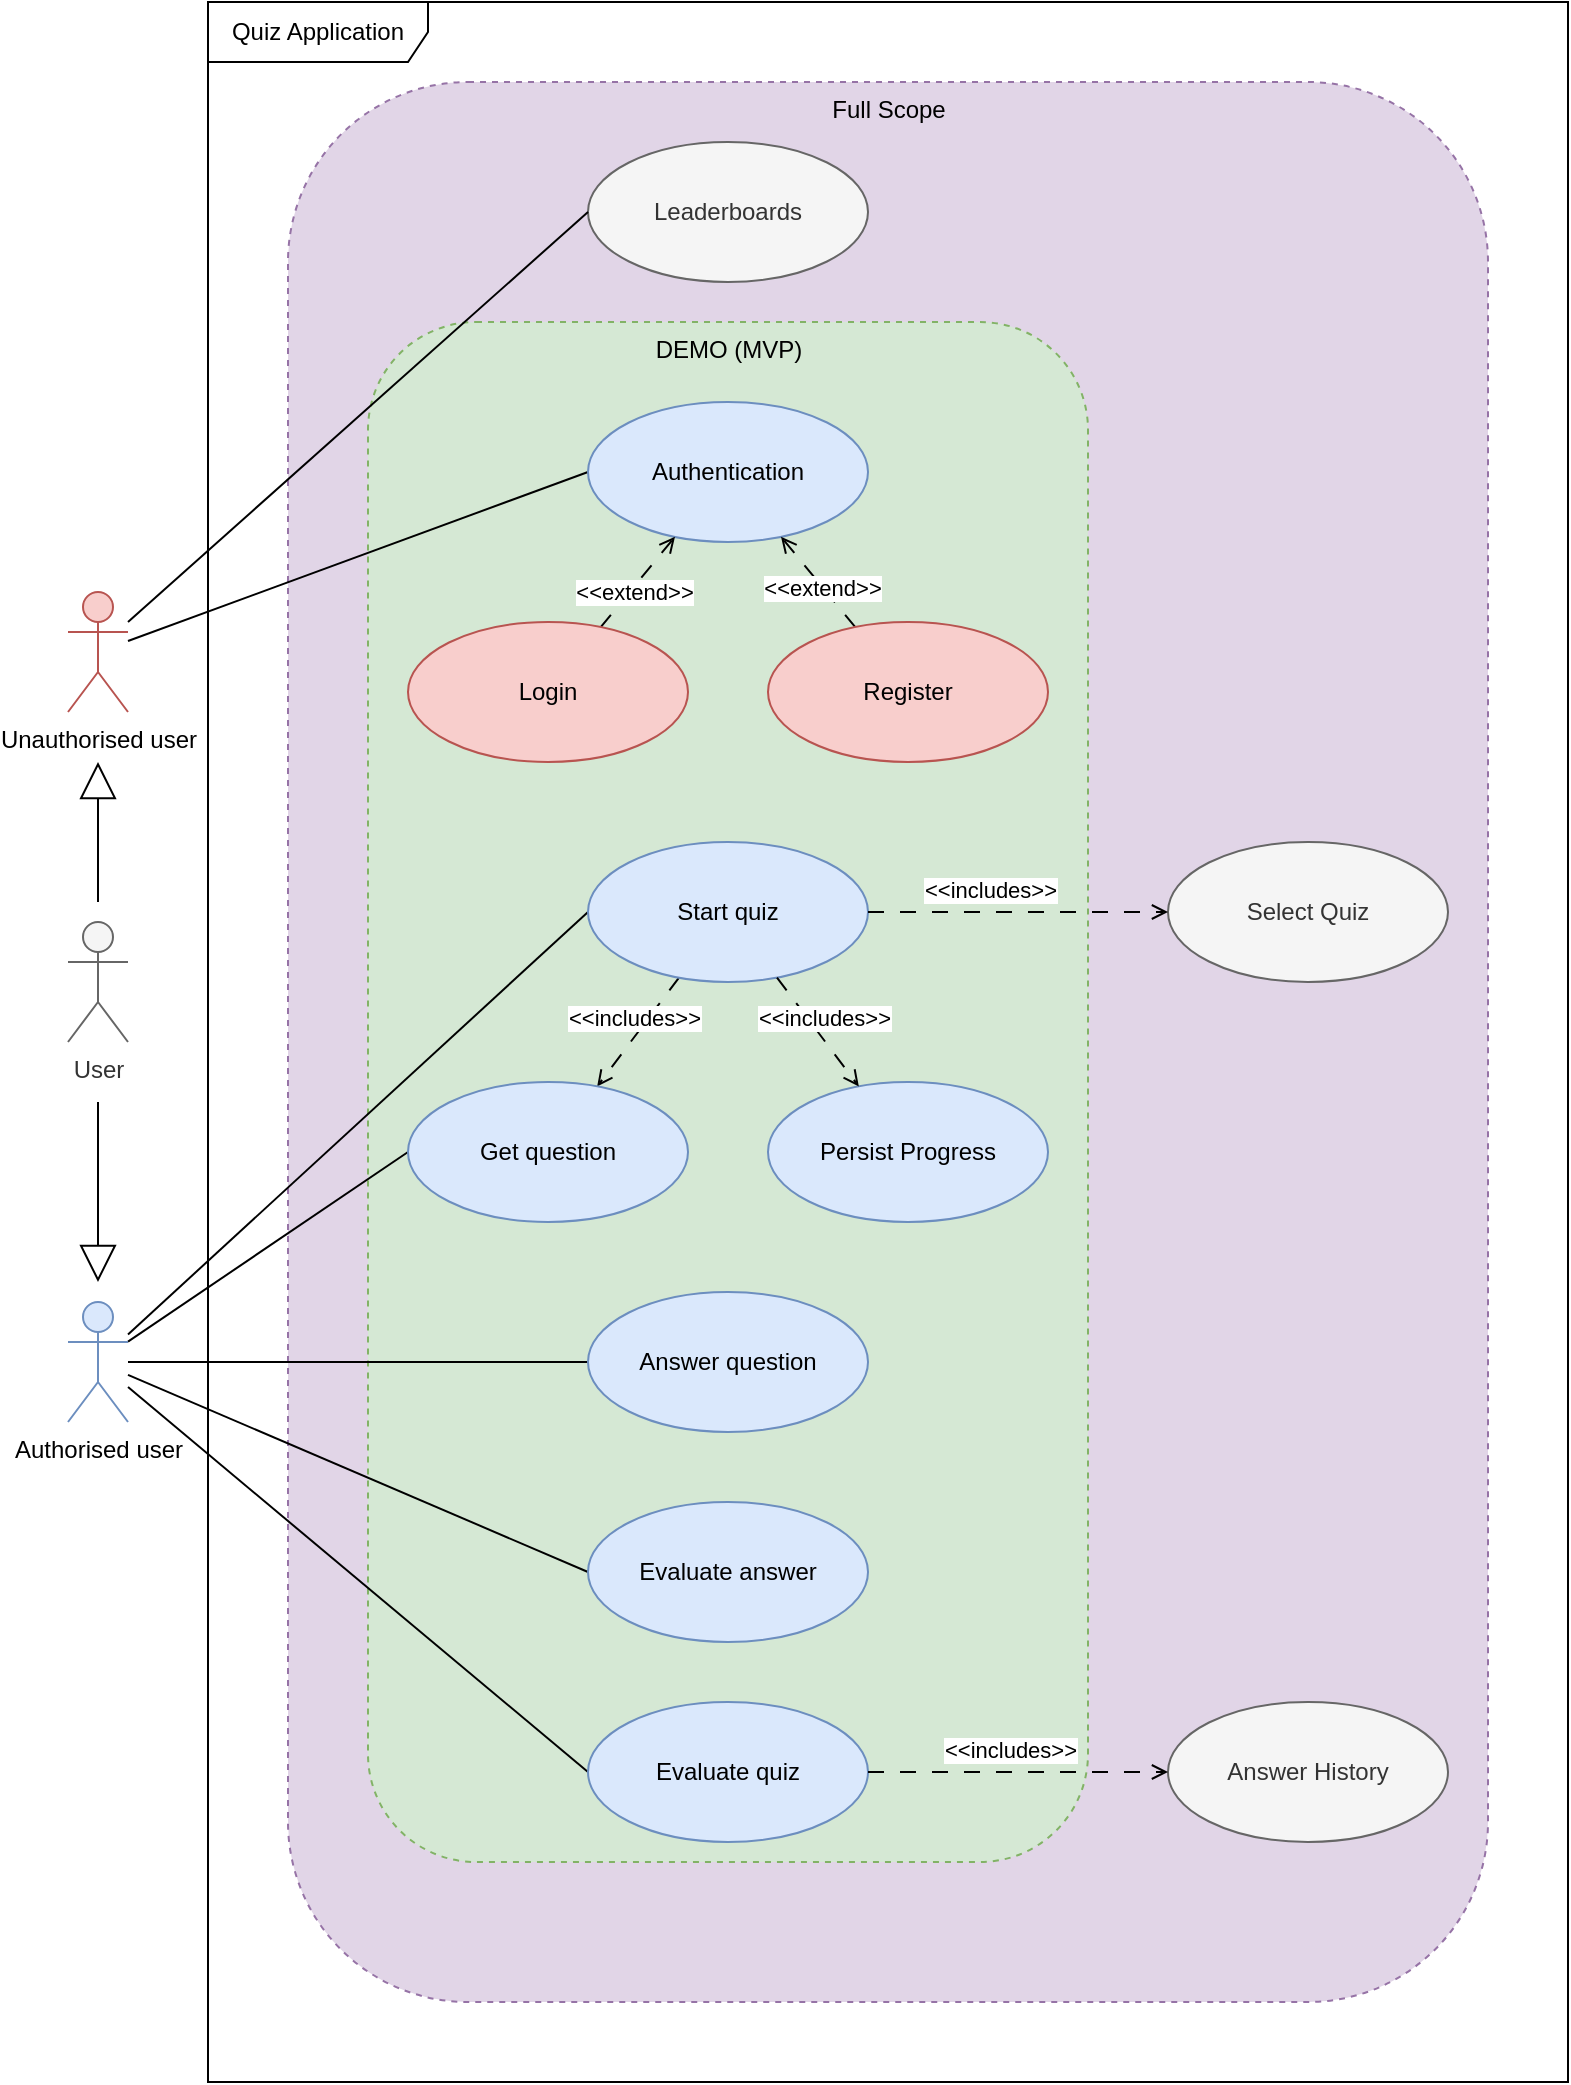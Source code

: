 <mxfile>
    <diagram name="Page-1" id="5f0bae14-7c28-e335-631c-24af17079c00">
        <mxGraphModel dx="1601" dy="1162" grid="1" gridSize="10" guides="1" tooltips="1" connect="1" arrows="1" fold="1" page="1" pageScale="1" pageWidth="1100" pageHeight="850" background="none" math="0" shadow="0">
            <root>
                <mxCell id="0"/>
                <mxCell id="1" parent="0"/>
                <mxCell id="-2r-90PtI8P-8tN_v8Jw-3" value="Quiz Application" style="shape=umlFrame;whiteSpace=wrap;html=1;pointerEvents=0;width=110;height=30;" parent="1" vertex="1">
                    <mxGeometry x="240" width="680" height="1040" as="geometry"/>
                </mxCell>
                <mxCell id="5" value="Full Scope" style="html=1;fillColor=#e1d5e7;verticalAlign=top;strokeColor=#9673a6;dashed=1;rounded=1;perimeterSpacing=0;perimeter=rectanglePerimeter;" vertex="1" parent="1">
                    <mxGeometry x="280" y="40" width="600" height="960" as="geometry"/>
                </mxCell>
                <mxCell id="2" value="DEMO (MVP)" style="html=1;fillColor=#d5e8d4;verticalAlign=top;strokeColor=#82b366;dashed=1;rounded=1;perimeterSpacing=0;perimeter=rectanglePerimeter;" vertex="1" parent="1">
                    <mxGeometry x="320" y="160" width="360" height="770" as="geometry"/>
                </mxCell>
                <mxCell id="-2r-90PtI8P-8tN_v8Jw-11" style="rounded=0;orthogonalLoop=1;jettySize=auto;html=1;endArrow=none;endFill=0;entryX=0;entryY=0.5;entryDx=0;entryDy=0;" parent="1" source="-2r-90PtI8P-8tN_v8Jw-1" target="-2r-90PtI8P-8tN_v8Jw-4" edge="1">
                    <mxGeometry relative="1" as="geometry"/>
                </mxCell>
                <mxCell id="-2r-90PtI8P-8tN_v8Jw-1" value="Unauthorised user" style="shape=umlActor;verticalLabelPosition=bottom;verticalAlign=top;html=1;fillColor=#f8cecc;strokeColor=#b85450;" parent="1" vertex="1">
                    <mxGeometry x="170" y="295" width="30" height="60" as="geometry"/>
                </mxCell>
                <mxCell id="-2r-90PtI8P-8tN_v8Jw-14" style="rounded=0;orthogonalLoop=1;jettySize=auto;html=1;endArrow=none;endFill=0;entryX=0;entryY=0.5;entryDx=0;entryDy=0;" parent="1" source="-2r-90PtI8P-8tN_v8Jw-2" target="-2r-90PtI8P-8tN_v8Jw-12" edge="1">
                    <mxGeometry relative="1" as="geometry"/>
                </mxCell>
                <mxCell id="-2r-90PtI8P-8tN_v8Jw-20" style="rounded=0;orthogonalLoop=1;jettySize=auto;html=1;endArrow=none;endFill=0;entryX=0;entryY=0.5;entryDx=0;entryDy=0;" parent="1" source="-2r-90PtI8P-8tN_v8Jw-2" target="-2r-90PtI8P-8tN_v8Jw-15" edge="1">
                    <mxGeometry relative="1" as="geometry"/>
                </mxCell>
                <mxCell id="-2r-90PtI8P-8tN_v8Jw-23" style="rounded=0;orthogonalLoop=1;jettySize=auto;html=1;endArrow=none;endFill=0;entryX=0;entryY=0.5;entryDx=0;entryDy=0;" parent="1" source="-2r-90PtI8P-8tN_v8Jw-2" target="-2r-90PtI8P-8tN_v8Jw-19" edge="1">
                    <mxGeometry relative="1" as="geometry"/>
                </mxCell>
                <mxCell id="-2r-90PtI8P-8tN_v8Jw-24" style="rounded=0;orthogonalLoop=1;jettySize=auto;html=1;endArrow=none;endFill=0;" parent="1" source="-2r-90PtI8P-8tN_v8Jw-2" target="-2r-90PtI8P-8tN_v8Jw-18" edge="1">
                    <mxGeometry relative="1" as="geometry"/>
                </mxCell>
                <mxCell id="-2r-90PtI8P-8tN_v8Jw-27" style="rounded=0;orthogonalLoop=1;jettySize=auto;html=1;endArrow=none;endFill=0;entryX=0;entryY=0.5;entryDx=0;entryDy=0;" parent="1" source="-2r-90PtI8P-8tN_v8Jw-2" target="-2r-90PtI8P-8tN_v8Jw-26" edge="1">
                    <mxGeometry relative="1" as="geometry"/>
                </mxCell>
                <mxCell id="-2r-90PtI8P-8tN_v8Jw-2" value="Authorised user" style="shape=umlActor;verticalLabelPosition=bottom;verticalAlign=top;html=1;fillColor=#dae8fc;strokeColor=#6c8ebf;" parent="1" vertex="1">
                    <mxGeometry x="170" y="650" width="30" height="60" as="geometry"/>
                </mxCell>
                <mxCell id="-2r-90PtI8P-8tN_v8Jw-4" value="Authentication" style="ellipse;whiteSpace=wrap;html=1;fillColor=#dae8fc;strokeColor=#6c8ebf;" parent="1" vertex="1">
                    <mxGeometry x="430" y="200" width="140" height="70" as="geometry"/>
                </mxCell>
                <mxCell id="-2r-90PtI8P-8tN_v8Jw-6" style="rounded=0;orthogonalLoop=1;jettySize=auto;html=1;dashed=1;endArrow=open;endFill=0;dashPattern=8 8;" parent="1" source="-2r-90PtI8P-8tN_v8Jw-5" target="-2r-90PtI8P-8tN_v8Jw-4" edge="1">
                    <mxGeometry relative="1" as="geometry"/>
                </mxCell>
                <mxCell id="-2r-90PtI8P-8tN_v8Jw-7" value="&amp;lt;&amp;lt;extend&amp;gt;&amp;gt;" style="edgeLabel;html=1;align=center;verticalAlign=middle;resizable=0;points=[];" parent="-2r-90PtI8P-8tN_v8Jw-6" vertex="1" connectable="0">
                    <mxGeometry x="-0.109" y="1" relative="1" as="geometry">
                        <mxPoint as="offset"/>
                    </mxGeometry>
                </mxCell>
                <mxCell id="-2r-90PtI8P-8tN_v8Jw-5" value="Register" style="ellipse;whiteSpace=wrap;html=1;fillColor=#f8cecc;strokeColor=#b85450;" parent="1" vertex="1">
                    <mxGeometry x="520" y="310" width="140" height="70" as="geometry"/>
                </mxCell>
                <mxCell id="-2r-90PtI8P-8tN_v8Jw-9" style="rounded=0;orthogonalLoop=1;jettySize=auto;html=1;dashed=1;dashPattern=8 8;endArrow=open;endFill=0;" parent="1" source="-2r-90PtI8P-8tN_v8Jw-8" target="-2r-90PtI8P-8tN_v8Jw-4" edge="1">
                    <mxGeometry relative="1" as="geometry"/>
                </mxCell>
                <mxCell id="-2r-90PtI8P-8tN_v8Jw-10" value="&amp;lt;&amp;lt;extend&amp;gt;&amp;gt;" style="edgeLabel;html=1;align=center;verticalAlign=middle;resizable=0;points=[];" parent="-2r-90PtI8P-8tN_v8Jw-9" vertex="1" connectable="0">
                    <mxGeometry x="-0.161" y="-1" relative="1" as="geometry">
                        <mxPoint as="offset"/>
                    </mxGeometry>
                </mxCell>
                <mxCell id="-2r-90PtI8P-8tN_v8Jw-8" value="Login" style="ellipse;whiteSpace=wrap;html=1;fillColor=#f8cecc;strokeColor=#b85450;" parent="1" vertex="1">
                    <mxGeometry x="340" y="310" width="140" height="70" as="geometry"/>
                </mxCell>
                <mxCell id="-2r-90PtI8P-8tN_v8Jw-16" value="" style="rounded=0;orthogonalLoop=1;jettySize=auto;html=1;endArrow=open;endFill=0;startArrow=none;startFill=0;dashed=1;dashPattern=8 8;" parent="1" source="-2r-90PtI8P-8tN_v8Jw-12" target="-2r-90PtI8P-8tN_v8Jw-15" edge="1">
                    <mxGeometry relative="1" as="geometry"/>
                </mxCell>
                <mxCell id="-2r-90PtI8P-8tN_v8Jw-17" value="&amp;lt;&amp;lt;includes&amp;gt;&amp;gt;" style="edgeLabel;html=1;align=center;verticalAlign=middle;resizable=0;points=[];" parent="-2r-90PtI8P-8tN_v8Jw-16" vertex="1" connectable="0">
                    <mxGeometry x="0.125" relative="1" as="geometry">
                        <mxPoint y="-11" as="offset"/>
                    </mxGeometry>
                </mxCell>
                <mxCell id="-2r-90PtI8P-8tN_v8Jw-12" value="Start quiz" style="ellipse;whiteSpace=wrap;html=1;fillColor=#dae8fc;strokeColor=#6c8ebf;" parent="1" vertex="1">
                    <mxGeometry x="430" y="420" width="140" height="70" as="geometry"/>
                </mxCell>
                <mxCell id="-2r-90PtI8P-8tN_v8Jw-13" value="User" style="shape=umlActor;verticalLabelPosition=bottom;verticalAlign=top;html=1;fillColor=#f5f5f5;fontColor=#333333;strokeColor=#666666;" parent="1" vertex="1">
                    <mxGeometry x="170" y="460" width="30" height="60" as="geometry"/>
                </mxCell>
                <mxCell id="-2r-90PtI8P-8tN_v8Jw-15" value="Get question" style="ellipse;whiteSpace=wrap;html=1;fillColor=#dae8fc;strokeColor=#6c8ebf;" parent="1" vertex="1">
                    <mxGeometry x="340" y="540" width="140" height="70" as="geometry"/>
                </mxCell>
                <mxCell id="-2r-90PtI8P-8tN_v8Jw-18" value="Answer question" style="ellipse;whiteSpace=wrap;html=1;fillColor=#dae8fc;strokeColor=#6c8ebf;" parent="1" vertex="1">
                    <mxGeometry x="430" y="645" width="140" height="70" as="geometry"/>
                </mxCell>
                <mxCell id="-2r-90PtI8P-8tN_v8Jw-19" value="Evaluate answer" style="ellipse;whiteSpace=wrap;html=1;fillColor=#dae8fc;strokeColor=#6c8ebf;" parent="1" vertex="1">
                    <mxGeometry x="430" y="750" width="140" height="70" as="geometry"/>
                </mxCell>
                <mxCell id="-2r-90PtI8P-8tN_v8Jw-26" value="Evaluate quiz" style="ellipse;whiteSpace=wrap;html=1;fillColor=#dae8fc;strokeColor=#6c8ebf;" parent="1" vertex="1">
                    <mxGeometry x="430" y="850" width="140" height="70" as="geometry"/>
                </mxCell>
                <mxCell id="-2r-90PtI8P-8tN_v8Jw-30" value="" style="endArrow=block;endSize=16;endFill=0;html=1;rounded=0;" parent="1" edge="1">
                    <mxGeometry width="160" relative="1" as="geometry">
                        <mxPoint x="185" y="550" as="sourcePoint"/>
                        <mxPoint x="185" y="640" as="targetPoint"/>
                    </mxGeometry>
                </mxCell>
                <mxCell id="-2r-90PtI8P-8tN_v8Jw-31" value="" style="endArrow=block;endSize=16;endFill=0;html=1;rounded=0;" parent="1" edge="1">
                    <mxGeometry width="160" relative="1" as="geometry">
                        <mxPoint x="185" y="450" as="sourcePoint"/>
                        <mxPoint x="185" y="380" as="targetPoint"/>
                        <mxPoint as="offset"/>
                    </mxGeometry>
                </mxCell>
                <mxCell id="3" value="Leaderboards" style="ellipse;whiteSpace=wrap;html=1;fillColor=#f5f5f5;strokeColor=#666666;fontColor=#333333;" vertex="1" parent="1">
                    <mxGeometry x="430" y="70" width="140" height="70" as="geometry"/>
                </mxCell>
                <mxCell id="4" style="rounded=0;orthogonalLoop=1;jettySize=auto;html=1;endArrow=none;endFill=0;entryX=0;entryY=0.5;entryDx=0;entryDy=0;exitX=1;exitY=0.25;exitDx=0;exitDy=0;exitPerimeter=0;" edge="1" parent="1" source="-2r-90PtI8P-8tN_v8Jw-1" target="3">
                    <mxGeometry relative="1" as="geometry">
                        <mxPoint x="200" y="220" as="sourcePoint"/>
                        <mxPoint x="330" y="225" as="targetPoint"/>
                    </mxGeometry>
                </mxCell>
                <mxCell id="6" value="Select Quiz" style="ellipse;whiteSpace=wrap;html=1;fillColor=#f5f5f5;strokeColor=#666666;fontColor=#333333;" vertex="1" parent="1">
                    <mxGeometry x="720" y="420" width="140" height="70" as="geometry"/>
                </mxCell>
                <mxCell id="7" value="" style="rounded=0;orthogonalLoop=1;jettySize=auto;html=1;endArrow=open;endFill=0;startArrow=none;startFill=0;dashed=1;dashPattern=8 8;entryX=0;entryY=0.5;entryDx=0;entryDy=0;exitX=1;exitY=0.5;exitDx=0;exitDy=0;" edge="1" parent="1" source="-2r-90PtI8P-8tN_v8Jw-12" target="6">
                    <mxGeometry relative="1" as="geometry">
                        <mxPoint x="400" y="500" as="sourcePoint"/>
                        <mxPoint x="400" y="555" as="targetPoint"/>
                    </mxGeometry>
                </mxCell>
                <mxCell id="8" value="&amp;lt;&amp;lt;includes&amp;gt;&amp;gt;" style="edgeLabel;html=1;align=center;verticalAlign=middle;resizable=0;points=[];" vertex="1" connectable="0" parent="7">
                    <mxGeometry x="0.125" relative="1" as="geometry">
                        <mxPoint x="-24" y="-11" as="offset"/>
                    </mxGeometry>
                </mxCell>
                <mxCell id="9" value="Answer History" style="ellipse;whiteSpace=wrap;html=1;fillColor=#f5f5f5;strokeColor=#666666;fontColor=#333333;" vertex="1" parent="1">
                    <mxGeometry x="720" y="850" width="140" height="70" as="geometry"/>
                </mxCell>
                <mxCell id="10" value="" style="rounded=0;orthogonalLoop=1;jettySize=auto;html=1;endArrow=open;endFill=0;startArrow=none;startFill=0;dashed=1;dashPattern=8 8;entryX=0;entryY=0.5;entryDx=0;entryDy=0;exitX=1;exitY=0.5;exitDx=0;exitDy=0;" edge="1" parent="1" source="-2r-90PtI8P-8tN_v8Jw-26" target="9">
                    <mxGeometry relative="1" as="geometry">
                        <mxPoint x="580" y="465" as="sourcePoint"/>
                        <mxPoint x="730" y="465" as="targetPoint"/>
                    </mxGeometry>
                </mxCell>
                <mxCell id="11" value="&amp;lt;&amp;lt;includes&amp;gt;&amp;gt;" style="edgeLabel;html=1;align=center;verticalAlign=middle;resizable=0;points=[];" vertex="1" connectable="0" parent="10">
                    <mxGeometry x="0.125" relative="1" as="geometry">
                        <mxPoint x="-14" y="-11" as="offset"/>
                    </mxGeometry>
                </mxCell>
                <mxCell id="12" value="Persist Progress" style="ellipse;whiteSpace=wrap;html=1;fillColor=#dae8fc;strokeColor=#6c8ebf;" vertex="1" parent="1">
                    <mxGeometry x="520" y="540" width="140" height="70" as="geometry"/>
                </mxCell>
                <mxCell id="13" value="" style="rounded=0;orthogonalLoop=1;jettySize=auto;html=1;endArrow=open;endFill=0;startArrow=none;startFill=0;dashed=1;dashPattern=8 8;" edge="1" parent="1" source="-2r-90PtI8P-8tN_v8Jw-12" target="12">
                    <mxGeometry relative="1" as="geometry">
                        <mxPoint x="485.504" y="497.787" as="sourcePoint"/>
                        <mxPoint x="444.579" y="552.228" as="targetPoint"/>
                    </mxGeometry>
                </mxCell>
                <mxCell id="14" value="&amp;lt;&amp;lt;includes&amp;gt;&amp;gt;" style="edgeLabel;html=1;align=center;verticalAlign=middle;resizable=0;points=[];" vertex="1" connectable="0" parent="13">
                    <mxGeometry x="0.125" relative="1" as="geometry">
                        <mxPoint y="-11" as="offset"/>
                    </mxGeometry>
                </mxCell>
            </root>
        </mxGraphModel>
    </diagram>
</mxfile>